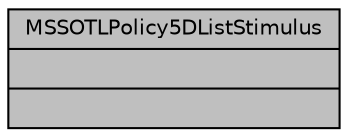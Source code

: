 digraph "MSSOTLPolicy5DListStimulus"
{
  edge [fontname="Helvetica",fontsize="10",labelfontname="Helvetica",labelfontsize="10"];
  node [fontname="Helvetica",fontsize="10",shape=record];
  Node1 [label="{MSSOTLPolicy5DListStimulus\n||}",height=0.2,width=0.4,color="black", fillcolor="grey75", style="filled", fontcolor="black"];
}

